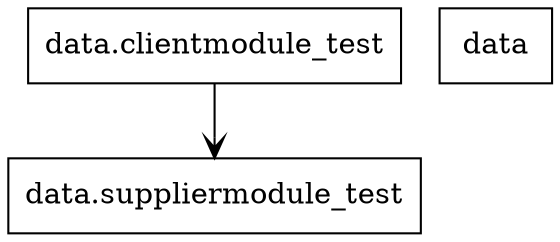 digraph "packages_No_Name" {
charset="utf-8"
"3" [shape="box", label="data.clientmodule_test"];
"6" [shape="box", label="data"];
"7" [shape="box", label="data.suppliermodule_test"];
edge [arrowtail="none", arrowhead="open"];
"3" -> "7"
}